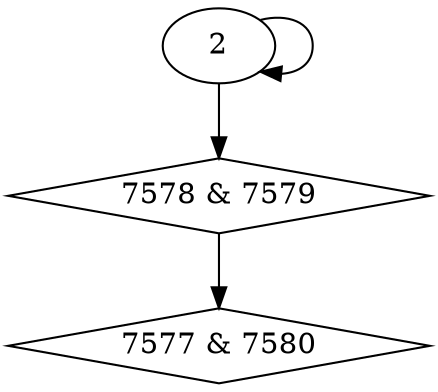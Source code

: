 digraph {
0 [label = "7577 & 7580", shape = diamond];
1 [label = "7578 & 7579", shape = diamond];
1 -> 0;
2 -> 1;
2 -> 2;
}

